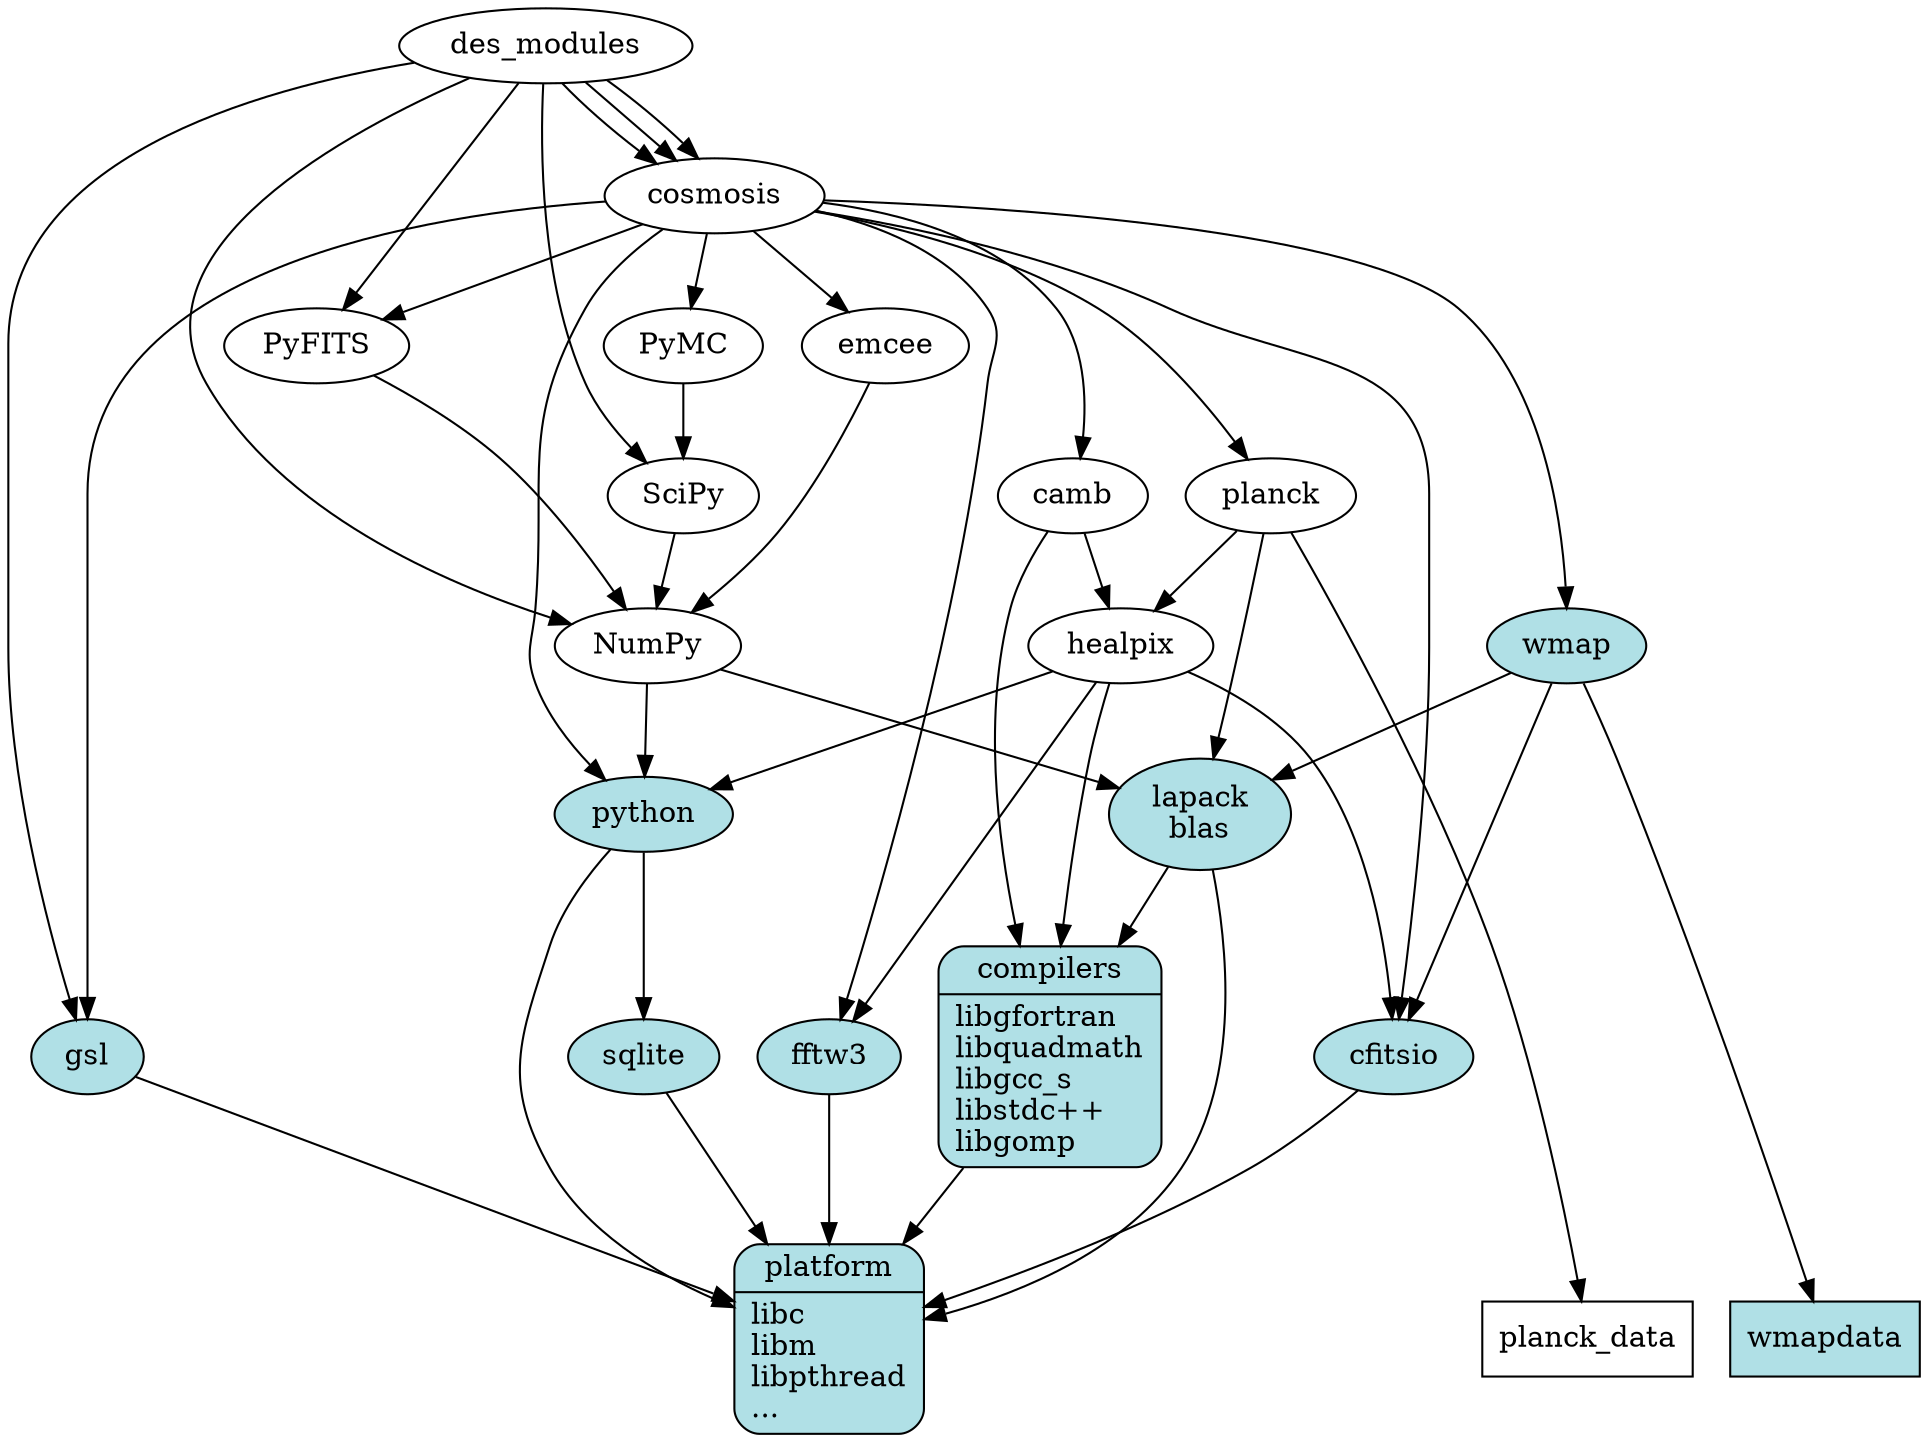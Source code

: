 
digraph depends
{

  subgraph lowest
  {
    rank=same;
    platform         [shape=Mrecord, label="{platform | libc \llibm\llibpthread\l...\l}", style=filled, fillcolor=powderblue ]
    wmapdata [ label="wmapdata", shape=box, style=filled, fillcolor=powderblue ]
    planck_data [ label="planck_data", shape=box ]
  }

  compilers -> platform;

  subgraph l1
  {
    label = "externals";
    rank = same;
    compilers [shape=Mrecord, label="{compilers | libgfortran\llibquadmath\llibgcc_s\llibstdc++\llibgomp\l}", style=filled, fillcolor=powderblue ]
    sqlite  [ label="sqlite", style=filled, fillcolor=powderblue ];
    cfitsio [ label="cfitsio", style=filled, fillcolor=powderblue ];
    gsl     [ label="gsl", style=filled, fillcolor=powderblue ];
    fftw3   [ label="fftw3", style=filled, fillcolor=powderblue ];
  }
  lapack  [ label="lapack\nblas\n", style=filled, fillcolor=powderblue ];
  lapack -> compilers;

  python  [ label="python", style=filled, fillcolor=powderblue ];
  wmap [ label="wmap", style=filled, fillcolor=powderblue ];
  camb [ label="camb" ];
  healpix [ label="healpix" ];

  healpix -> cfitsio;
  healpix -> fftw3;
  healpix -> compilers;
  healpix -> python;
  camb -> healpix;
  planck -> healpix;

  wmap -> wmapdata;
  planck -> planck_data;
  wmap -> lapack;
  wmap -> cfitsio;
  planck -> lapack;
  camb -> compilers;

  subgraph low
  {
    #rank = same;
    SciPy -> NumPy -> python;
    NumPy -> lapack;
    PyFITS -> NumPy;
    PyMC -> SciPy;
    emcee -> NumPy;
  }

  subgraph middle
  {
    cosmosis;
  }
  cosmosis -> camb;
  cosmosis -> planck;
  cosmosis -> wmap;
  cosmosis -> PyMC;
  cosmosis -> emcee;
  cosmosis -> PyFITS;
  cosmosis -> gsl;
  cosmosis -> fftw3;

  subgraph top
  {
    des_modules;
  }

  des_modules -> cosmosis;


  cfitsio -> platform;
  gsl -> platform;
  fftw3 -> platform;
  lapack -> platform;

  des_modules -> cosmosis;
  des_modules -> gsl;
  des_modules -> PyFITS;
  des_modules -> cosmosis;
  des_modules -> SciPy;
  des_modules -> NumPy;

  cosmosis -> cfitsio;
  cosmosis -> python;
  python [ label="python" ];
  python -> platform;
  python -> sqlite;
  sqlite -> platform;
}
